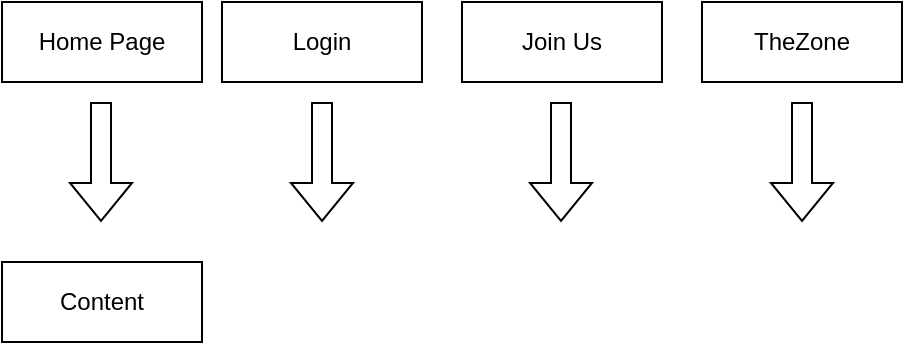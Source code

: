 <mxfile version="19.0.3" type="github"><diagram id="gvSKkbfNwhEAVcsit9nm" name="Page-1"><mxGraphModel dx="946" dy="614" grid="1" gridSize="10" guides="1" tooltips="1" connect="1" arrows="1" fold="1" page="1" pageScale="1" pageWidth="850" pageHeight="1100" math="0" shadow="0"><root><mxCell id="0"/><mxCell id="1" parent="0"/><mxCell id="Lgj8eQEdXFoymzmHhg29-1" value="Home Page" style="rounded=0;whiteSpace=wrap;html=1;" vertex="1" parent="1"><mxGeometry x="100" y="40" width="100" height="40" as="geometry"/></mxCell><mxCell id="Lgj8eQEdXFoymzmHhg29-2" value="Login" style="rounded=0;whiteSpace=wrap;html=1;" vertex="1" parent="1"><mxGeometry x="210" y="40" width="100" height="40" as="geometry"/></mxCell><mxCell id="Lgj8eQEdXFoymzmHhg29-3" value="Join Us" style="rounded=0;whiteSpace=wrap;html=1;" vertex="1" parent="1"><mxGeometry x="330" y="40" width="100" height="40" as="geometry"/></mxCell><mxCell id="Lgj8eQEdXFoymzmHhg29-4" value="TheZone" style="rounded=0;whiteSpace=wrap;html=1;" vertex="1" parent="1"><mxGeometry x="450" y="40" width="100" height="40" as="geometry"/></mxCell><mxCell id="Lgj8eQEdXFoymzmHhg29-5" value="Content" style="rounded=0;whiteSpace=wrap;html=1;" vertex="1" parent="1"><mxGeometry x="100" y="170" width="100" height="40" as="geometry"/></mxCell><mxCell id="Lgj8eQEdXFoymzmHhg29-9" value="" style="shape=flexArrow;endArrow=classic;html=1;rounded=0;" edge="1" parent="1"><mxGeometry width="50" height="50" relative="1" as="geometry"><mxPoint x="149.5" y="90" as="sourcePoint"/><mxPoint x="149.5" y="150" as="targetPoint"/></mxGeometry></mxCell><mxCell id="Lgj8eQEdXFoymzmHhg29-10" value="" style="shape=flexArrow;endArrow=classic;html=1;rounded=0;" edge="1" parent="1"><mxGeometry width="50" height="50" relative="1" as="geometry"><mxPoint x="500" y="90" as="sourcePoint"/><mxPoint x="500" y="150" as="targetPoint"/></mxGeometry></mxCell><mxCell id="Lgj8eQEdXFoymzmHhg29-11" value="" style="shape=flexArrow;endArrow=classic;html=1;rounded=0;" edge="1" parent="1"><mxGeometry width="50" height="50" relative="1" as="geometry"><mxPoint x="379.5" y="90" as="sourcePoint"/><mxPoint x="379.5" y="150" as="targetPoint"/></mxGeometry></mxCell><mxCell id="Lgj8eQEdXFoymzmHhg29-12" value="" style="shape=flexArrow;endArrow=classic;html=1;rounded=0;" edge="1" parent="1"><mxGeometry width="50" height="50" relative="1" as="geometry"><mxPoint x="260" y="90" as="sourcePoint"/><mxPoint x="260" y="150" as="targetPoint"/></mxGeometry></mxCell></root></mxGraphModel></diagram></mxfile>